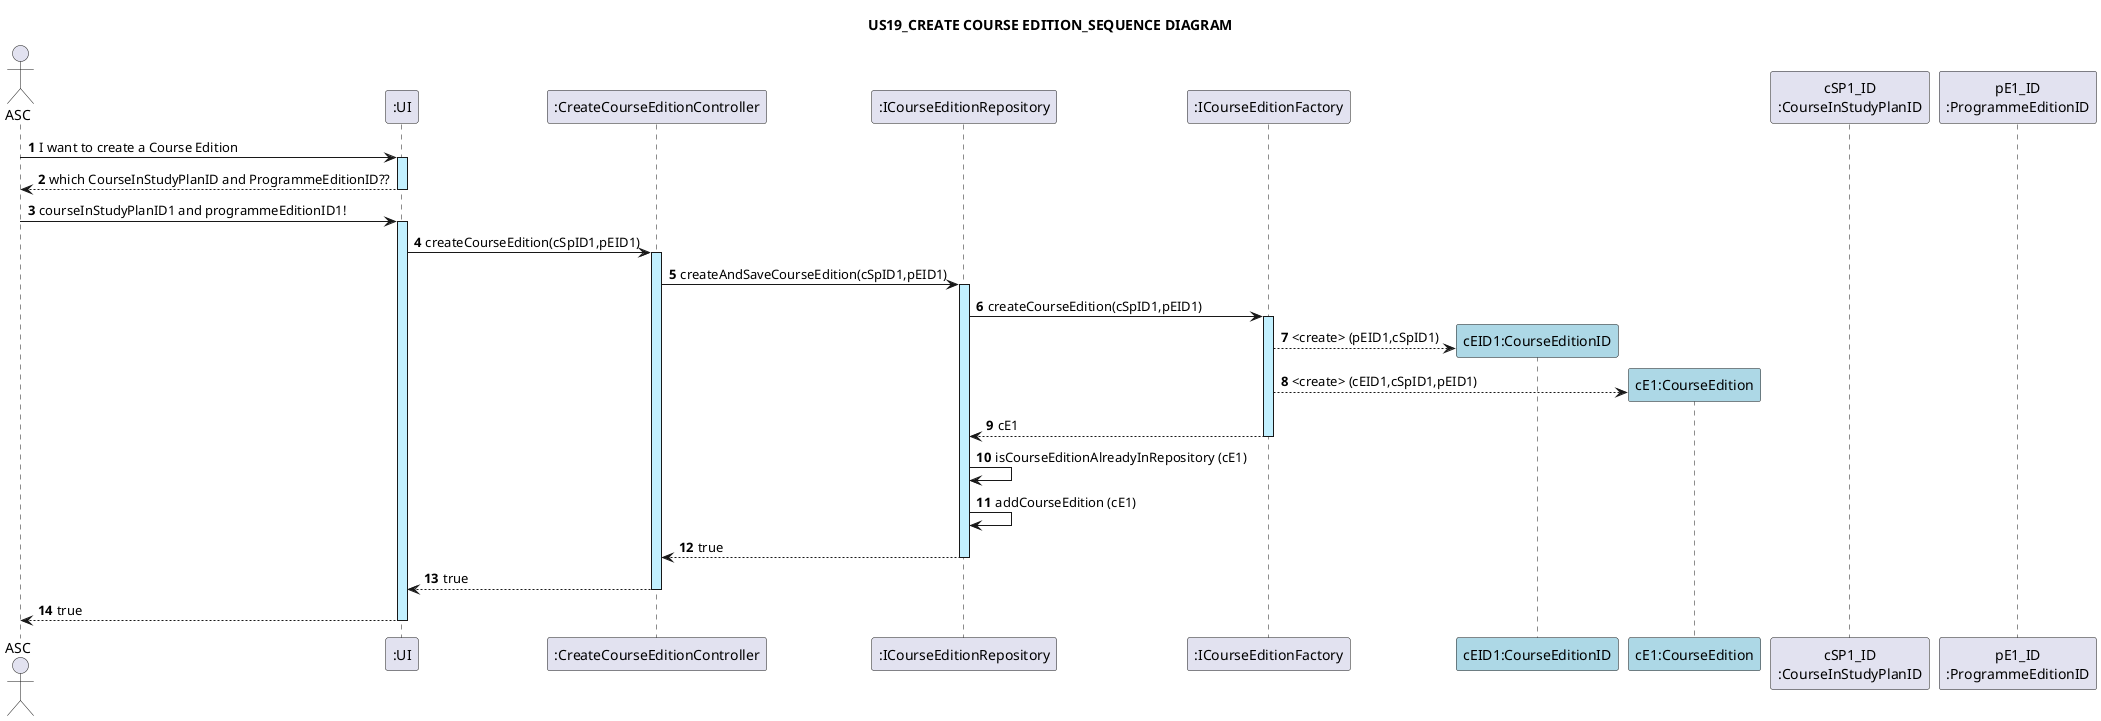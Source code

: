 @startuml
title: US19_CREATE COURSE EDITION_SEQUENCE DIAGRAM
autonumber

actor ASC
participant ":UI" as UI
participant ":CreateCourseEditionController" as CT
participant ":ICourseEditionRepository" as CER
participant ":ICourseEditionFactory" as CEF


ASC -> UI ++ #application :  I want to create a Course Edition
UI --> ASC -- : which CourseInStudyPlanID and ProgrammeEditionID??


ASC -> UI ++ #application : courseInStudyPlanID1 and programmeEditionID1!
UI -> CT ++ #application : createCourseEdition(cSpID1,pEID1)
CT -> CER ++ #application : createAndSaveCourseEdition(cSpID1,pEID1)
CER -> CEF ++ #application : createCourseEdition(cSpID1,pEID1)

create "cEID1:CourseEditionID" as CEID #lightblue
CEF --> CEID : <create> (pEID1,cSpID1)
create "cE1:CourseEdition" as CE #lightblue
CEF --> CE : <create> (cEID1,cSpID1,pEID1)
CEF --> CER -- : cE1
CER -> CER : isCourseEditionAlreadyInRepository (cE1)
CER -> CER : addCourseEdition (cE1)

CER --> CT --: true
CT --> UI --: true
UI --> ASC --: true


participant "cSP1_ID\n:CourseInStudyPlanID" as CSP_ID
participant "pE1_ID\n:ProgrammeEditionID" as PE_ID

@enduml